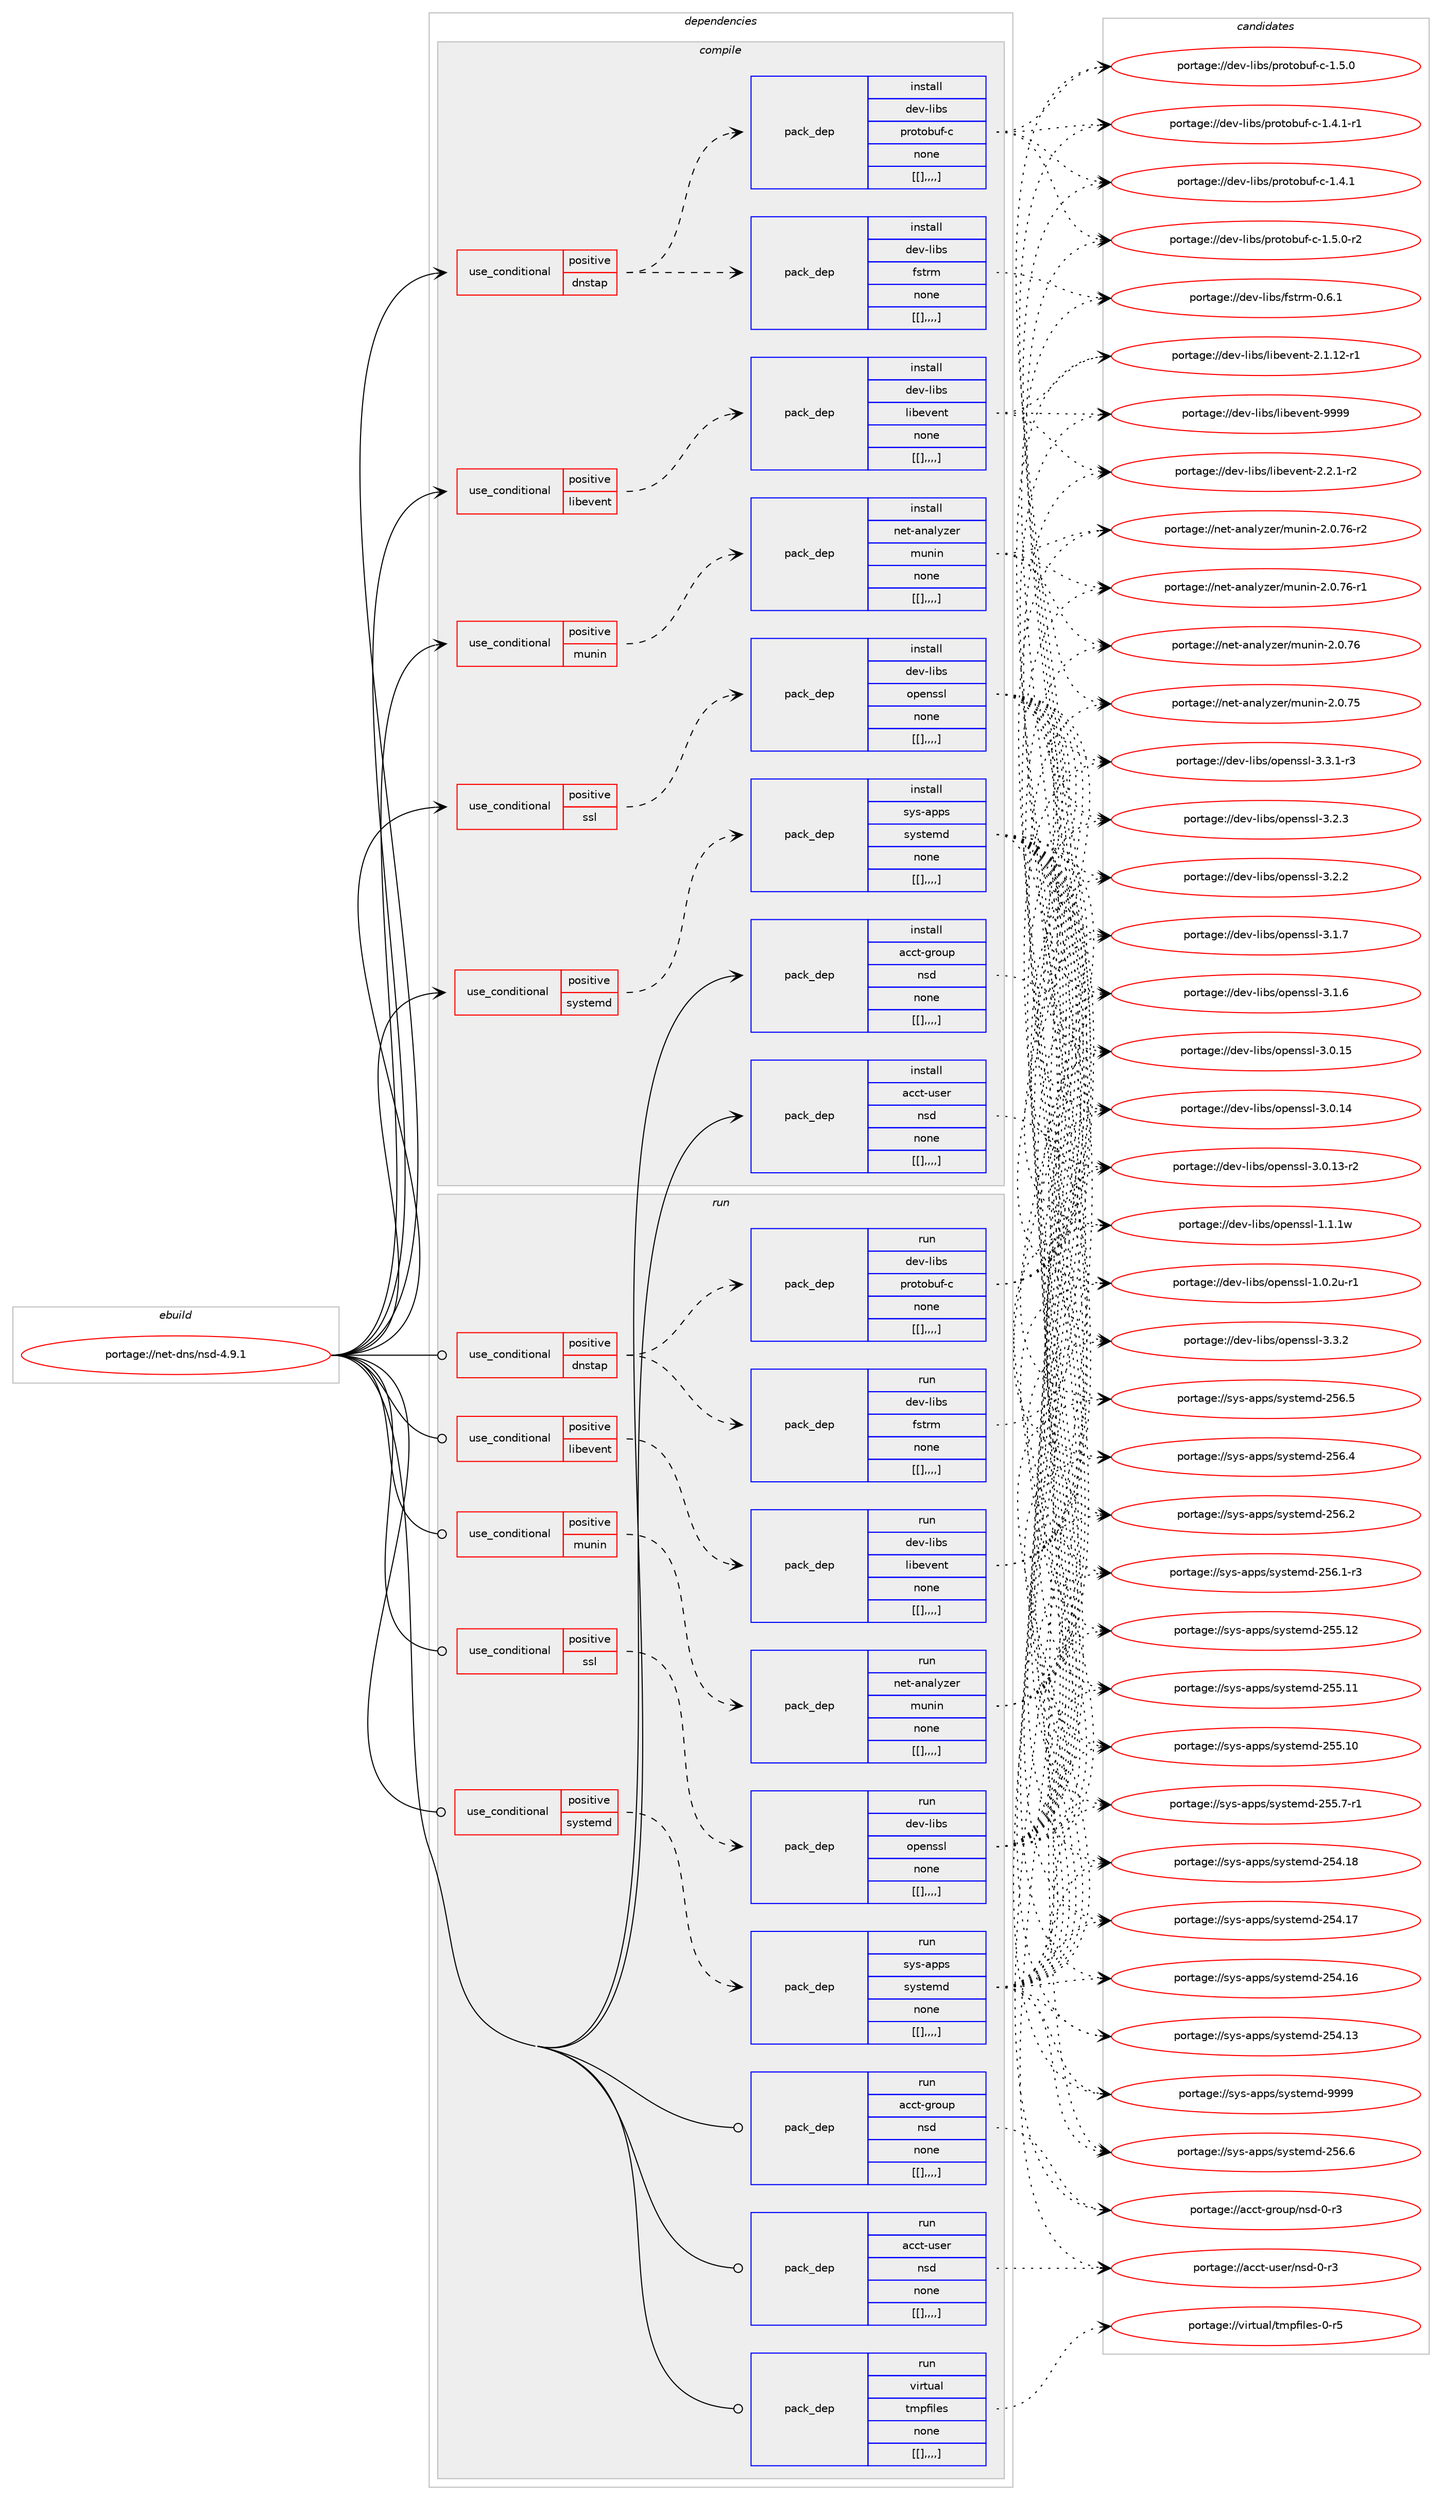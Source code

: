 digraph prolog {

# *************
# Graph options
# *************

newrank=true;
concentrate=true;
compound=true;
graph [rankdir=LR,fontname=Helvetica,fontsize=10,ranksep=1.5];#, ranksep=2.5, nodesep=0.2];
edge  [arrowhead=vee];
node  [fontname=Helvetica,fontsize=10];

# **********
# The ebuild
# **********

subgraph cluster_leftcol {
color=gray;
label=<<i>ebuild</i>>;
id [label="portage://net-dns/nsd-4.9.1", color=red, width=4, href="../net-dns/nsd-4.9.1.svg"];
}

# ****************
# The dependencies
# ****************

subgraph cluster_midcol {
color=gray;
label=<<i>dependencies</i>>;
subgraph cluster_compile {
fillcolor="#eeeeee";
style=filled;
label=<<i>compile</i>>;
subgraph cond94031 {
dependency357834 [label=<<TABLE BORDER="0" CELLBORDER="1" CELLSPACING="0" CELLPADDING="4"><TR><TD ROWSPAN="3" CELLPADDING="10">use_conditional</TD></TR><TR><TD>positive</TD></TR><TR><TD>dnstap</TD></TR></TABLE>>, shape=none, color=red];
subgraph pack261173 {
dependency357835 [label=<<TABLE BORDER="0" CELLBORDER="1" CELLSPACING="0" CELLPADDING="4" WIDTH="220"><TR><TD ROWSPAN="6" CELLPADDING="30">pack_dep</TD></TR><TR><TD WIDTH="110">install</TD></TR><TR><TD>dev-libs</TD></TR><TR><TD>fstrm</TD></TR><TR><TD>none</TD></TR><TR><TD>[[],,,,]</TD></TR></TABLE>>, shape=none, color=blue];
}
dependency357834:e -> dependency357835:w [weight=20,style="dashed",arrowhead="vee"];
subgraph pack261174 {
dependency357836 [label=<<TABLE BORDER="0" CELLBORDER="1" CELLSPACING="0" CELLPADDING="4" WIDTH="220"><TR><TD ROWSPAN="6" CELLPADDING="30">pack_dep</TD></TR><TR><TD WIDTH="110">install</TD></TR><TR><TD>dev-libs</TD></TR><TR><TD>protobuf-c</TD></TR><TR><TD>none</TD></TR><TR><TD>[[],,,,]</TD></TR></TABLE>>, shape=none, color=blue];
}
dependency357834:e -> dependency357836:w [weight=20,style="dashed",arrowhead="vee"];
}
id:e -> dependency357834:w [weight=20,style="solid",arrowhead="vee"];
subgraph cond94032 {
dependency357837 [label=<<TABLE BORDER="0" CELLBORDER="1" CELLSPACING="0" CELLPADDING="4"><TR><TD ROWSPAN="3" CELLPADDING="10">use_conditional</TD></TR><TR><TD>positive</TD></TR><TR><TD>libevent</TD></TR></TABLE>>, shape=none, color=red];
subgraph pack261175 {
dependency357838 [label=<<TABLE BORDER="0" CELLBORDER="1" CELLSPACING="0" CELLPADDING="4" WIDTH="220"><TR><TD ROWSPAN="6" CELLPADDING="30">pack_dep</TD></TR><TR><TD WIDTH="110">install</TD></TR><TR><TD>dev-libs</TD></TR><TR><TD>libevent</TD></TR><TR><TD>none</TD></TR><TR><TD>[[],,,,]</TD></TR></TABLE>>, shape=none, color=blue];
}
dependency357837:e -> dependency357838:w [weight=20,style="dashed",arrowhead="vee"];
}
id:e -> dependency357837:w [weight=20,style="solid",arrowhead="vee"];
subgraph cond94033 {
dependency357839 [label=<<TABLE BORDER="0" CELLBORDER="1" CELLSPACING="0" CELLPADDING="4"><TR><TD ROWSPAN="3" CELLPADDING="10">use_conditional</TD></TR><TR><TD>positive</TD></TR><TR><TD>munin</TD></TR></TABLE>>, shape=none, color=red];
subgraph pack261176 {
dependency357840 [label=<<TABLE BORDER="0" CELLBORDER="1" CELLSPACING="0" CELLPADDING="4" WIDTH="220"><TR><TD ROWSPAN="6" CELLPADDING="30">pack_dep</TD></TR><TR><TD WIDTH="110">install</TD></TR><TR><TD>net-analyzer</TD></TR><TR><TD>munin</TD></TR><TR><TD>none</TD></TR><TR><TD>[[],,,,]</TD></TR></TABLE>>, shape=none, color=blue];
}
dependency357839:e -> dependency357840:w [weight=20,style="dashed",arrowhead="vee"];
}
id:e -> dependency357839:w [weight=20,style="solid",arrowhead="vee"];
subgraph cond94034 {
dependency357841 [label=<<TABLE BORDER="0" CELLBORDER="1" CELLSPACING="0" CELLPADDING="4"><TR><TD ROWSPAN="3" CELLPADDING="10">use_conditional</TD></TR><TR><TD>positive</TD></TR><TR><TD>ssl</TD></TR></TABLE>>, shape=none, color=red];
subgraph pack261177 {
dependency357842 [label=<<TABLE BORDER="0" CELLBORDER="1" CELLSPACING="0" CELLPADDING="4" WIDTH="220"><TR><TD ROWSPAN="6" CELLPADDING="30">pack_dep</TD></TR><TR><TD WIDTH="110">install</TD></TR><TR><TD>dev-libs</TD></TR><TR><TD>openssl</TD></TR><TR><TD>none</TD></TR><TR><TD>[[],,,,]</TD></TR></TABLE>>, shape=none, color=blue];
}
dependency357841:e -> dependency357842:w [weight=20,style="dashed",arrowhead="vee"];
}
id:e -> dependency357841:w [weight=20,style="solid",arrowhead="vee"];
subgraph cond94035 {
dependency357843 [label=<<TABLE BORDER="0" CELLBORDER="1" CELLSPACING="0" CELLPADDING="4"><TR><TD ROWSPAN="3" CELLPADDING="10">use_conditional</TD></TR><TR><TD>positive</TD></TR><TR><TD>systemd</TD></TR></TABLE>>, shape=none, color=red];
subgraph pack261178 {
dependency357844 [label=<<TABLE BORDER="0" CELLBORDER="1" CELLSPACING="0" CELLPADDING="4" WIDTH="220"><TR><TD ROWSPAN="6" CELLPADDING="30">pack_dep</TD></TR><TR><TD WIDTH="110">install</TD></TR><TR><TD>sys-apps</TD></TR><TR><TD>systemd</TD></TR><TR><TD>none</TD></TR><TR><TD>[[],,,,]</TD></TR></TABLE>>, shape=none, color=blue];
}
dependency357843:e -> dependency357844:w [weight=20,style="dashed",arrowhead="vee"];
}
id:e -> dependency357843:w [weight=20,style="solid",arrowhead="vee"];
subgraph pack261179 {
dependency357845 [label=<<TABLE BORDER="0" CELLBORDER="1" CELLSPACING="0" CELLPADDING="4" WIDTH="220"><TR><TD ROWSPAN="6" CELLPADDING="30">pack_dep</TD></TR><TR><TD WIDTH="110">install</TD></TR><TR><TD>acct-group</TD></TR><TR><TD>nsd</TD></TR><TR><TD>none</TD></TR><TR><TD>[[],,,,]</TD></TR></TABLE>>, shape=none, color=blue];
}
id:e -> dependency357845:w [weight=20,style="solid",arrowhead="vee"];
subgraph pack261180 {
dependency357846 [label=<<TABLE BORDER="0" CELLBORDER="1" CELLSPACING="0" CELLPADDING="4" WIDTH="220"><TR><TD ROWSPAN="6" CELLPADDING="30">pack_dep</TD></TR><TR><TD WIDTH="110">install</TD></TR><TR><TD>acct-user</TD></TR><TR><TD>nsd</TD></TR><TR><TD>none</TD></TR><TR><TD>[[],,,,]</TD></TR></TABLE>>, shape=none, color=blue];
}
id:e -> dependency357846:w [weight=20,style="solid",arrowhead="vee"];
}
subgraph cluster_compileandrun {
fillcolor="#eeeeee";
style=filled;
label=<<i>compile and run</i>>;
}
subgraph cluster_run {
fillcolor="#eeeeee";
style=filled;
label=<<i>run</i>>;
subgraph cond94036 {
dependency357847 [label=<<TABLE BORDER="0" CELLBORDER="1" CELLSPACING="0" CELLPADDING="4"><TR><TD ROWSPAN="3" CELLPADDING="10">use_conditional</TD></TR><TR><TD>positive</TD></TR><TR><TD>dnstap</TD></TR></TABLE>>, shape=none, color=red];
subgraph pack261181 {
dependency357848 [label=<<TABLE BORDER="0" CELLBORDER="1" CELLSPACING="0" CELLPADDING="4" WIDTH="220"><TR><TD ROWSPAN="6" CELLPADDING="30">pack_dep</TD></TR><TR><TD WIDTH="110">run</TD></TR><TR><TD>dev-libs</TD></TR><TR><TD>fstrm</TD></TR><TR><TD>none</TD></TR><TR><TD>[[],,,,]</TD></TR></TABLE>>, shape=none, color=blue];
}
dependency357847:e -> dependency357848:w [weight=20,style="dashed",arrowhead="vee"];
subgraph pack261182 {
dependency357849 [label=<<TABLE BORDER="0" CELLBORDER="1" CELLSPACING="0" CELLPADDING="4" WIDTH="220"><TR><TD ROWSPAN="6" CELLPADDING="30">pack_dep</TD></TR><TR><TD WIDTH="110">run</TD></TR><TR><TD>dev-libs</TD></TR><TR><TD>protobuf-c</TD></TR><TR><TD>none</TD></TR><TR><TD>[[],,,,]</TD></TR></TABLE>>, shape=none, color=blue];
}
dependency357847:e -> dependency357849:w [weight=20,style="dashed",arrowhead="vee"];
}
id:e -> dependency357847:w [weight=20,style="solid",arrowhead="odot"];
subgraph cond94037 {
dependency357850 [label=<<TABLE BORDER="0" CELLBORDER="1" CELLSPACING="0" CELLPADDING="4"><TR><TD ROWSPAN="3" CELLPADDING="10">use_conditional</TD></TR><TR><TD>positive</TD></TR><TR><TD>libevent</TD></TR></TABLE>>, shape=none, color=red];
subgraph pack261183 {
dependency357851 [label=<<TABLE BORDER="0" CELLBORDER="1" CELLSPACING="0" CELLPADDING="4" WIDTH="220"><TR><TD ROWSPAN="6" CELLPADDING="30">pack_dep</TD></TR><TR><TD WIDTH="110">run</TD></TR><TR><TD>dev-libs</TD></TR><TR><TD>libevent</TD></TR><TR><TD>none</TD></TR><TR><TD>[[],,,,]</TD></TR></TABLE>>, shape=none, color=blue];
}
dependency357850:e -> dependency357851:w [weight=20,style="dashed",arrowhead="vee"];
}
id:e -> dependency357850:w [weight=20,style="solid",arrowhead="odot"];
subgraph cond94038 {
dependency357852 [label=<<TABLE BORDER="0" CELLBORDER="1" CELLSPACING="0" CELLPADDING="4"><TR><TD ROWSPAN="3" CELLPADDING="10">use_conditional</TD></TR><TR><TD>positive</TD></TR><TR><TD>munin</TD></TR></TABLE>>, shape=none, color=red];
subgraph pack261184 {
dependency357853 [label=<<TABLE BORDER="0" CELLBORDER="1" CELLSPACING="0" CELLPADDING="4" WIDTH="220"><TR><TD ROWSPAN="6" CELLPADDING="30">pack_dep</TD></TR><TR><TD WIDTH="110">run</TD></TR><TR><TD>net-analyzer</TD></TR><TR><TD>munin</TD></TR><TR><TD>none</TD></TR><TR><TD>[[],,,,]</TD></TR></TABLE>>, shape=none, color=blue];
}
dependency357852:e -> dependency357853:w [weight=20,style="dashed",arrowhead="vee"];
}
id:e -> dependency357852:w [weight=20,style="solid",arrowhead="odot"];
subgraph cond94039 {
dependency357854 [label=<<TABLE BORDER="0" CELLBORDER="1" CELLSPACING="0" CELLPADDING="4"><TR><TD ROWSPAN="3" CELLPADDING="10">use_conditional</TD></TR><TR><TD>positive</TD></TR><TR><TD>ssl</TD></TR></TABLE>>, shape=none, color=red];
subgraph pack261185 {
dependency357855 [label=<<TABLE BORDER="0" CELLBORDER="1" CELLSPACING="0" CELLPADDING="4" WIDTH="220"><TR><TD ROWSPAN="6" CELLPADDING="30">pack_dep</TD></TR><TR><TD WIDTH="110">run</TD></TR><TR><TD>dev-libs</TD></TR><TR><TD>openssl</TD></TR><TR><TD>none</TD></TR><TR><TD>[[],,,,]</TD></TR></TABLE>>, shape=none, color=blue];
}
dependency357854:e -> dependency357855:w [weight=20,style="dashed",arrowhead="vee"];
}
id:e -> dependency357854:w [weight=20,style="solid",arrowhead="odot"];
subgraph cond94040 {
dependency357856 [label=<<TABLE BORDER="0" CELLBORDER="1" CELLSPACING="0" CELLPADDING="4"><TR><TD ROWSPAN="3" CELLPADDING="10">use_conditional</TD></TR><TR><TD>positive</TD></TR><TR><TD>systemd</TD></TR></TABLE>>, shape=none, color=red];
subgraph pack261186 {
dependency357857 [label=<<TABLE BORDER="0" CELLBORDER="1" CELLSPACING="0" CELLPADDING="4" WIDTH="220"><TR><TD ROWSPAN="6" CELLPADDING="30">pack_dep</TD></TR><TR><TD WIDTH="110">run</TD></TR><TR><TD>sys-apps</TD></TR><TR><TD>systemd</TD></TR><TR><TD>none</TD></TR><TR><TD>[[],,,,]</TD></TR></TABLE>>, shape=none, color=blue];
}
dependency357856:e -> dependency357857:w [weight=20,style="dashed",arrowhead="vee"];
}
id:e -> dependency357856:w [weight=20,style="solid",arrowhead="odot"];
subgraph pack261187 {
dependency357858 [label=<<TABLE BORDER="0" CELLBORDER="1" CELLSPACING="0" CELLPADDING="4" WIDTH="220"><TR><TD ROWSPAN="6" CELLPADDING="30">pack_dep</TD></TR><TR><TD WIDTH="110">run</TD></TR><TR><TD>acct-group</TD></TR><TR><TD>nsd</TD></TR><TR><TD>none</TD></TR><TR><TD>[[],,,,]</TD></TR></TABLE>>, shape=none, color=blue];
}
id:e -> dependency357858:w [weight=20,style="solid",arrowhead="odot"];
subgraph pack261188 {
dependency357859 [label=<<TABLE BORDER="0" CELLBORDER="1" CELLSPACING="0" CELLPADDING="4" WIDTH="220"><TR><TD ROWSPAN="6" CELLPADDING="30">pack_dep</TD></TR><TR><TD WIDTH="110">run</TD></TR><TR><TD>acct-user</TD></TR><TR><TD>nsd</TD></TR><TR><TD>none</TD></TR><TR><TD>[[],,,,]</TD></TR></TABLE>>, shape=none, color=blue];
}
id:e -> dependency357859:w [weight=20,style="solid",arrowhead="odot"];
subgraph pack261189 {
dependency357860 [label=<<TABLE BORDER="0" CELLBORDER="1" CELLSPACING="0" CELLPADDING="4" WIDTH="220"><TR><TD ROWSPAN="6" CELLPADDING="30">pack_dep</TD></TR><TR><TD WIDTH="110">run</TD></TR><TR><TD>virtual</TD></TR><TR><TD>tmpfiles</TD></TR><TR><TD>none</TD></TR><TR><TD>[[],,,,]</TD></TR></TABLE>>, shape=none, color=blue];
}
id:e -> dependency357860:w [weight=20,style="solid",arrowhead="odot"];
}
}

# **************
# The candidates
# **************

subgraph cluster_choices {
rank=same;
color=gray;
label=<<i>candidates</i>>;

subgraph choice261173 {
color=black;
nodesep=1;
choice100101118451081059811547102115116114109454846544649 [label="portage://dev-libs/fstrm-0.6.1", color=red, width=4,href="../dev-libs/fstrm-0.6.1.svg"];
dependency357835:e -> choice100101118451081059811547102115116114109454846544649:w [style=dotted,weight="100"];
}
subgraph choice261174 {
color=black;
nodesep=1;
choice1001011184510810598115471121141111161119811710245994549465346484511450 [label="portage://dev-libs/protobuf-c-1.5.0-r2", color=red, width=4,href="../dev-libs/protobuf-c-1.5.0-r2.svg"];
choice100101118451081059811547112114111116111981171024599454946534648 [label="portage://dev-libs/protobuf-c-1.5.0", color=red, width=4,href="../dev-libs/protobuf-c-1.5.0.svg"];
choice1001011184510810598115471121141111161119811710245994549465246494511449 [label="portage://dev-libs/protobuf-c-1.4.1-r1", color=red, width=4,href="../dev-libs/protobuf-c-1.4.1-r1.svg"];
choice100101118451081059811547112114111116111981171024599454946524649 [label="portage://dev-libs/protobuf-c-1.4.1", color=red, width=4,href="../dev-libs/protobuf-c-1.4.1.svg"];
dependency357836:e -> choice1001011184510810598115471121141111161119811710245994549465346484511450:w [style=dotted,weight="100"];
dependency357836:e -> choice100101118451081059811547112114111116111981171024599454946534648:w [style=dotted,weight="100"];
dependency357836:e -> choice1001011184510810598115471121141111161119811710245994549465246494511449:w [style=dotted,weight="100"];
dependency357836:e -> choice100101118451081059811547112114111116111981171024599454946524649:w [style=dotted,weight="100"];
}
subgraph choice261175 {
color=black;
nodesep=1;
choice100101118451081059811547108105981011181011101164557575757 [label="portage://dev-libs/libevent-9999", color=red, width=4,href="../dev-libs/libevent-9999.svg"];
choice100101118451081059811547108105981011181011101164550465046494511450 [label="portage://dev-libs/libevent-2.2.1-r2", color=red, width=4,href="../dev-libs/libevent-2.2.1-r2.svg"];
choice10010111845108105981154710810598101118101110116455046494649504511449 [label="portage://dev-libs/libevent-2.1.12-r1", color=red, width=4,href="../dev-libs/libevent-2.1.12-r1.svg"];
dependency357838:e -> choice100101118451081059811547108105981011181011101164557575757:w [style=dotted,weight="100"];
dependency357838:e -> choice100101118451081059811547108105981011181011101164550465046494511450:w [style=dotted,weight="100"];
dependency357838:e -> choice10010111845108105981154710810598101118101110116455046494649504511449:w [style=dotted,weight="100"];
}
subgraph choice261176 {
color=black;
nodesep=1;
choice11010111645971109710812112210111447109117110105110455046484655544511450 [label="portage://net-analyzer/munin-2.0.76-r2", color=red, width=4,href="../net-analyzer/munin-2.0.76-r2.svg"];
choice11010111645971109710812112210111447109117110105110455046484655544511449 [label="portage://net-analyzer/munin-2.0.76-r1", color=red, width=4,href="../net-analyzer/munin-2.0.76-r1.svg"];
choice1101011164597110971081211221011144710911711010511045504648465554 [label="portage://net-analyzer/munin-2.0.76", color=red, width=4,href="../net-analyzer/munin-2.0.76.svg"];
choice1101011164597110971081211221011144710911711010511045504648465553 [label="portage://net-analyzer/munin-2.0.75", color=red, width=4,href="../net-analyzer/munin-2.0.75.svg"];
dependency357840:e -> choice11010111645971109710812112210111447109117110105110455046484655544511450:w [style=dotted,weight="100"];
dependency357840:e -> choice11010111645971109710812112210111447109117110105110455046484655544511449:w [style=dotted,weight="100"];
dependency357840:e -> choice1101011164597110971081211221011144710911711010511045504648465554:w [style=dotted,weight="100"];
dependency357840:e -> choice1101011164597110971081211221011144710911711010511045504648465553:w [style=dotted,weight="100"];
}
subgraph choice261177 {
color=black;
nodesep=1;
choice100101118451081059811547111112101110115115108455146514650 [label="portage://dev-libs/openssl-3.3.2", color=red, width=4,href="../dev-libs/openssl-3.3.2.svg"];
choice1001011184510810598115471111121011101151151084551465146494511451 [label="portage://dev-libs/openssl-3.3.1-r3", color=red, width=4,href="../dev-libs/openssl-3.3.1-r3.svg"];
choice100101118451081059811547111112101110115115108455146504651 [label="portage://dev-libs/openssl-3.2.3", color=red, width=4,href="../dev-libs/openssl-3.2.3.svg"];
choice100101118451081059811547111112101110115115108455146504650 [label="portage://dev-libs/openssl-3.2.2", color=red, width=4,href="../dev-libs/openssl-3.2.2.svg"];
choice100101118451081059811547111112101110115115108455146494655 [label="portage://dev-libs/openssl-3.1.7", color=red, width=4,href="../dev-libs/openssl-3.1.7.svg"];
choice100101118451081059811547111112101110115115108455146494654 [label="portage://dev-libs/openssl-3.1.6", color=red, width=4,href="../dev-libs/openssl-3.1.6.svg"];
choice10010111845108105981154711111210111011511510845514648464953 [label="portage://dev-libs/openssl-3.0.15", color=red, width=4,href="../dev-libs/openssl-3.0.15.svg"];
choice10010111845108105981154711111210111011511510845514648464952 [label="portage://dev-libs/openssl-3.0.14", color=red, width=4,href="../dev-libs/openssl-3.0.14.svg"];
choice100101118451081059811547111112101110115115108455146484649514511450 [label="portage://dev-libs/openssl-3.0.13-r2", color=red, width=4,href="../dev-libs/openssl-3.0.13-r2.svg"];
choice100101118451081059811547111112101110115115108454946494649119 [label="portage://dev-libs/openssl-1.1.1w", color=red, width=4,href="../dev-libs/openssl-1.1.1w.svg"];
choice1001011184510810598115471111121011101151151084549464846501174511449 [label="portage://dev-libs/openssl-1.0.2u-r1", color=red, width=4,href="../dev-libs/openssl-1.0.2u-r1.svg"];
dependency357842:e -> choice100101118451081059811547111112101110115115108455146514650:w [style=dotted,weight="100"];
dependency357842:e -> choice1001011184510810598115471111121011101151151084551465146494511451:w [style=dotted,weight="100"];
dependency357842:e -> choice100101118451081059811547111112101110115115108455146504651:w [style=dotted,weight="100"];
dependency357842:e -> choice100101118451081059811547111112101110115115108455146504650:w [style=dotted,weight="100"];
dependency357842:e -> choice100101118451081059811547111112101110115115108455146494655:w [style=dotted,weight="100"];
dependency357842:e -> choice100101118451081059811547111112101110115115108455146494654:w [style=dotted,weight="100"];
dependency357842:e -> choice10010111845108105981154711111210111011511510845514648464953:w [style=dotted,weight="100"];
dependency357842:e -> choice10010111845108105981154711111210111011511510845514648464952:w [style=dotted,weight="100"];
dependency357842:e -> choice100101118451081059811547111112101110115115108455146484649514511450:w [style=dotted,weight="100"];
dependency357842:e -> choice100101118451081059811547111112101110115115108454946494649119:w [style=dotted,weight="100"];
dependency357842:e -> choice1001011184510810598115471111121011101151151084549464846501174511449:w [style=dotted,weight="100"];
}
subgraph choice261178 {
color=black;
nodesep=1;
choice1151211154597112112115471151211151161011091004557575757 [label="portage://sys-apps/systemd-9999", color=red, width=4,href="../sys-apps/systemd-9999.svg"];
choice115121115459711211211547115121115116101109100455053544654 [label="portage://sys-apps/systemd-256.6", color=red, width=4,href="../sys-apps/systemd-256.6.svg"];
choice115121115459711211211547115121115116101109100455053544653 [label="portage://sys-apps/systemd-256.5", color=red, width=4,href="../sys-apps/systemd-256.5.svg"];
choice115121115459711211211547115121115116101109100455053544652 [label="portage://sys-apps/systemd-256.4", color=red, width=4,href="../sys-apps/systemd-256.4.svg"];
choice115121115459711211211547115121115116101109100455053544650 [label="portage://sys-apps/systemd-256.2", color=red, width=4,href="../sys-apps/systemd-256.2.svg"];
choice1151211154597112112115471151211151161011091004550535446494511451 [label="portage://sys-apps/systemd-256.1-r3", color=red, width=4,href="../sys-apps/systemd-256.1-r3.svg"];
choice11512111545971121121154711512111511610110910045505353464950 [label="portage://sys-apps/systemd-255.12", color=red, width=4,href="../sys-apps/systemd-255.12.svg"];
choice11512111545971121121154711512111511610110910045505353464949 [label="portage://sys-apps/systemd-255.11", color=red, width=4,href="../sys-apps/systemd-255.11.svg"];
choice11512111545971121121154711512111511610110910045505353464948 [label="portage://sys-apps/systemd-255.10", color=red, width=4,href="../sys-apps/systemd-255.10.svg"];
choice1151211154597112112115471151211151161011091004550535346554511449 [label="portage://sys-apps/systemd-255.7-r1", color=red, width=4,href="../sys-apps/systemd-255.7-r1.svg"];
choice11512111545971121121154711512111511610110910045505352464956 [label="portage://sys-apps/systemd-254.18", color=red, width=4,href="../sys-apps/systemd-254.18.svg"];
choice11512111545971121121154711512111511610110910045505352464955 [label="portage://sys-apps/systemd-254.17", color=red, width=4,href="../sys-apps/systemd-254.17.svg"];
choice11512111545971121121154711512111511610110910045505352464954 [label="portage://sys-apps/systemd-254.16", color=red, width=4,href="../sys-apps/systemd-254.16.svg"];
choice11512111545971121121154711512111511610110910045505352464951 [label="portage://sys-apps/systemd-254.13", color=red, width=4,href="../sys-apps/systemd-254.13.svg"];
dependency357844:e -> choice1151211154597112112115471151211151161011091004557575757:w [style=dotted,weight="100"];
dependency357844:e -> choice115121115459711211211547115121115116101109100455053544654:w [style=dotted,weight="100"];
dependency357844:e -> choice115121115459711211211547115121115116101109100455053544653:w [style=dotted,weight="100"];
dependency357844:e -> choice115121115459711211211547115121115116101109100455053544652:w [style=dotted,weight="100"];
dependency357844:e -> choice115121115459711211211547115121115116101109100455053544650:w [style=dotted,weight="100"];
dependency357844:e -> choice1151211154597112112115471151211151161011091004550535446494511451:w [style=dotted,weight="100"];
dependency357844:e -> choice11512111545971121121154711512111511610110910045505353464950:w [style=dotted,weight="100"];
dependency357844:e -> choice11512111545971121121154711512111511610110910045505353464949:w [style=dotted,weight="100"];
dependency357844:e -> choice11512111545971121121154711512111511610110910045505353464948:w [style=dotted,weight="100"];
dependency357844:e -> choice1151211154597112112115471151211151161011091004550535346554511449:w [style=dotted,weight="100"];
dependency357844:e -> choice11512111545971121121154711512111511610110910045505352464956:w [style=dotted,weight="100"];
dependency357844:e -> choice11512111545971121121154711512111511610110910045505352464955:w [style=dotted,weight="100"];
dependency357844:e -> choice11512111545971121121154711512111511610110910045505352464954:w [style=dotted,weight="100"];
dependency357844:e -> choice11512111545971121121154711512111511610110910045505352464951:w [style=dotted,weight="100"];
}
subgraph choice261179 {
color=black;
nodesep=1;
choice979999116451031141111171124711011510045484511451 [label="portage://acct-group/nsd-0-r3", color=red, width=4,href="../acct-group/nsd-0-r3.svg"];
dependency357845:e -> choice979999116451031141111171124711011510045484511451:w [style=dotted,weight="100"];
}
subgraph choice261180 {
color=black;
nodesep=1;
choice979999116451171151011144711011510045484511451 [label="portage://acct-user/nsd-0-r3", color=red, width=4,href="../acct-user/nsd-0-r3.svg"];
dependency357846:e -> choice979999116451171151011144711011510045484511451:w [style=dotted,weight="100"];
}
subgraph choice261181 {
color=black;
nodesep=1;
choice100101118451081059811547102115116114109454846544649 [label="portage://dev-libs/fstrm-0.6.1", color=red, width=4,href="../dev-libs/fstrm-0.6.1.svg"];
dependency357848:e -> choice100101118451081059811547102115116114109454846544649:w [style=dotted,weight="100"];
}
subgraph choice261182 {
color=black;
nodesep=1;
choice1001011184510810598115471121141111161119811710245994549465346484511450 [label="portage://dev-libs/protobuf-c-1.5.0-r2", color=red, width=4,href="../dev-libs/protobuf-c-1.5.0-r2.svg"];
choice100101118451081059811547112114111116111981171024599454946534648 [label="portage://dev-libs/protobuf-c-1.5.0", color=red, width=4,href="../dev-libs/protobuf-c-1.5.0.svg"];
choice1001011184510810598115471121141111161119811710245994549465246494511449 [label="portage://dev-libs/protobuf-c-1.4.1-r1", color=red, width=4,href="../dev-libs/protobuf-c-1.4.1-r1.svg"];
choice100101118451081059811547112114111116111981171024599454946524649 [label="portage://dev-libs/protobuf-c-1.4.1", color=red, width=4,href="../dev-libs/protobuf-c-1.4.1.svg"];
dependency357849:e -> choice1001011184510810598115471121141111161119811710245994549465346484511450:w [style=dotted,weight="100"];
dependency357849:e -> choice100101118451081059811547112114111116111981171024599454946534648:w [style=dotted,weight="100"];
dependency357849:e -> choice1001011184510810598115471121141111161119811710245994549465246494511449:w [style=dotted,weight="100"];
dependency357849:e -> choice100101118451081059811547112114111116111981171024599454946524649:w [style=dotted,weight="100"];
}
subgraph choice261183 {
color=black;
nodesep=1;
choice100101118451081059811547108105981011181011101164557575757 [label="portage://dev-libs/libevent-9999", color=red, width=4,href="../dev-libs/libevent-9999.svg"];
choice100101118451081059811547108105981011181011101164550465046494511450 [label="portage://dev-libs/libevent-2.2.1-r2", color=red, width=4,href="../dev-libs/libevent-2.2.1-r2.svg"];
choice10010111845108105981154710810598101118101110116455046494649504511449 [label="portage://dev-libs/libevent-2.1.12-r1", color=red, width=4,href="../dev-libs/libevent-2.1.12-r1.svg"];
dependency357851:e -> choice100101118451081059811547108105981011181011101164557575757:w [style=dotted,weight="100"];
dependency357851:e -> choice100101118451081059811547108105981011181011101164550465046494511450:w [style=dotted,weight="100"];
dependency357851:e -> choice10010111845108105981154710810598101118101110116455046494649504511449:w [style=dotted,weight="100"];
}
subgraph choice261184 {
color=black;
nodesep=1;
choice11010111645971109710812112210111447109117110105110455046484655544511450 [label="portage://net-analyzer/munin-2.0.76-r2", color=red, width=4,href="../net-analyzer/munin-2.0.76-r2.svg"];
choice11010111645971109710812112210111447109117110105110455046484655544511449 [label="portage://net-analyzer/munin-2.0.76-r1", color=red, width=4,href="../net-analyzer/munin-2.0.76-r1.svg"];
choice1101011164597110971081211221011144710911711010511045504648465554 [label="portage://net-analyzer/munin-2.0.76", color=red, width=4,href="../net-analyzer/munin-2.0.76.svg"];
choice1101011164597110971081211221011144710911711010511045504648465553 [label="portage://net-analyzer/munin-2.0.75", color=red, width=4,href="../net-analyzer/munin-2.0.75.svg"];
dependency357853:e -> choice11010111645971109710812112210111447109117110105110455046484655544511450:w [style=dotted,weight="100"];
dependency357853:e -> choice11010111645971109710812112210111447109117110105110455046484655544511449:w [style=dotted,weight="100"];
dependency357853:e -> choice1101011164597110971081211221011144710911711010511045504648465554:w [style=dotted,weight="100"];
dependency357853:e -> choice1101011164597110971081211221011144710911711010511045504648465553:w [style=dotted,weight="100"];
}
subgraph choice261185 {
color=black;
nodesep=1;
choice100101118451081059811547111112101110115115108455146514650 [label="portage://dev-libs/openssl-3.3.2", color=red, width=4,href="../dev-libs/openssl-3.3.2.svg"];
choice1001011184510810598115471111121011101151151084551465146494511451 [label="portage://dev-libs/openssl-3.3.1-r3", color=red, width=4,href="../dev-libs/openssl-3.3.1-r3.svg"];
choice100101118451081059811547111112101110115115108455146504651 [label="portage://dev-libs/openssl-3.2.3", color=red, width=4,href="../dev-libs/openssl-3.2.3.svg"];
choice100101118451081059811547111112101110115115108455146504650 [label="portage://dev-libs/openssl-3.2.2", color=red, width=4,href="../dev-libs/openssl-3.2.2.svg"];
choice100101118451081059811547111112101110115115108455146494655 [label="portage://dev-libs/openssl-3.1.7", color=red, width=4,href="../dev-libs/openssl-3.1.7.svg"];
choice100101118451081059811547111112101110115115108455146494654 [label="portage://dev-libs/openssl-3.1.6", color=red, width=4,href="../dev-libs/openssl-3.1.6.svg"];
choice10010111845108105981154711111210111011511510845514648464953 [label="portage://dev-libs/openssl-3.0.15", color=red, width=4,href="../dev-libs/openssl-3.0.15.svg"];
choice10010111845108105981154711111210111011511510845514648464952 [label="portage://dev-libs/openssl-3.0.14", color=red, width=4,href="../dev-libs/openssl-3.0.14.svg"];
choice100101118451081059811547111112101110115115108455146484649514511450 [label="portage://dev-libs/openssl-3.0.13-r2", color=red, width=4,href="../dev-libs/openssl-3.0.13-r2.svg"];
choice100101118451081059811547111112101110115115108454946494649119 [label="portage://dev-libs/openssl-1.1.1w", color=red, width=4,href="../dev-libs/openssl-1.1.1w.svg"];
choice1001011184510810598115471111121011101151151084549464846501174511449 [label="portage://dev-libs/openssl-1.0.2u-r1", color=red, width=4,href="../dev-libs/openssl-1.0.2u-r1.svg"];
dependency357855:e -> choice100101118451081059811547111112101110115115108455146514650:w [style=dotted,weight="100"];
dependency357855:e -> choice1001011184510810598115471111121011101151151084551465146494511451:w [style=dotted,weight="100"];
dependency357855:e -> choice100101118451081059811547111112101110115115108455146504651:w [style=dotted,weight="100"];
dependency357855:e -> choice100101118451081059811547111112101110115115108455146504650:w [style=dotted,weight="100"];
dependency357855:e -> choice100101118451081059811547111112101110115115108455146494655:w [style=dotted,weight="100"];
dependency357855:e -> choice100101118451081059811547111112101110115115108455146494654:w [style=dotted,weight="100"];
dependency357855:e -> choice10010111845108105981154711111210111011511510845514648464953:w [style=dotted,weight="100"];
dependency357855:e -> choice10010111845108105981154711111210111011511510845514648464952:w [style=dotted,weight="100"];
dependency357855:e -> choice100101118451081059811547111112101110115115108455146484649514511450:w [style=dotted,weight="100"];
dependency357855:e -> choice100101118451081059811547111112101110115115108454946494649119:w [style=dotted,weight="100"];
dependency357855:e -> choice1001011184510810598115471111121011101151151084549464846501174511449:w [style=dotted,weight="100"];
}
subgraph choice261186 {
color=black;
nodesep=1;
choice1151211154597112112115471151211151161011091004557575757 [label="portage://sys-apps/systemd-9999", color=red, width=4,href="../sys-apps/systemd-9999.svg"];
choice115121115459711211211547115121115116101109100455053544654 [label="portage://sys-apps/systemd-256.6", color=red, width=4,href="../sys-apps/systemd-256.6.svg"];
choice115121115459711211211547115121115116101109100455053544653 [label="portage://sys-apps/systemd-256.5", color=red, width=4,href="../sys-apps/systemd-256.5.svg"];
choice115121115459711211211547115121115116101109100455053544652 [label="portage://sys-apps/systemd-256.4", color=red, width=4,href="../sys-apps/systemd-256.4.svg"];
choice115121115459711211211547115121115116101109100455053544650 [label="portage://sys-apps/systemd-256.2", color=red, width=4,href="../sys-apps/systemd-256.2.svg"];
choice1151211154597112112115471151211151161011091004550535446494511451 [label="portage://sys-apps/systemd-256.1-r3", color=red, width=4,href="../sys-apps/systemd-256.1-r3.svg"];
choice11512111545971121121154711512111511610110910045505353464950 [label="portage://sys-apps/systemd-255.12", color=red, width=4,href="../sys-apps/systemd-255.12.svg"];
choice11512111545971121121154711512111511610110910045505353464949 [label="portage://sys-apps/systemd-255.11", color=red, width=4,href="../sys-apps/systemd-255.11.svg"];
choice11512111545971121121154711512111511610110910045505353464948 [label="portage://sys-apps/systemd-255.10", color=red, width=4,href="../sys-apps/systemd-255.10.svg"];
choice1151211154597112112115471151211151161011091004550535346554511449 [label="portage://sys-apps/systemd-255.7-r1", color=red, width=4,href="../sys-apps/systemd-255.7-r1.svg"];
choice11512111545971121121154711512111511610110910045505352464956 [label="portage://sys-apps/systemd-254.18", color=red, width=4,href="../sys-apps/systemd-254.18.svg"];
choice11512111545971121121154711512111511610110910045505352464955 [label="portage://sys-apps/systemd-254.17", color=red, width=4,href="../sys-apps/systemd-254.17.svg"];
choice11512111545971121121154711512111511610110910045505352464954 [label="portage://sys-apps/systemd-254.16", color=red, width=4,href="../sys-apps/systemd-254.16.svg"];
choice11512111545971121121154711512111511610110910045505352464951 [label="portage://sys-apps/systemd-254.13", color=red, width=4,href="../sys-apps/systemd-254.13.svg"];
dependency357857:e -> choice1151211154597112112115471151211151161011091004557575757:w [style=dotted,weight="100"];
dependency357857:e -> choice115121115459711211211547115121115116101109100455053544654:w [style=dotted,weight="100"];
dependency357857:e -> choice115121115459711211211547115121115116101109100455053544653:w [style=dotted,weight="100"];
dependency357857:e -> choice115121115459711211211547115121115116101109100455053544652:w [style=dotted,weight="100"];
dependency357857:e -> choice115121115459711211211547115121115116101109100455053544650:w [style=dotted,weight="100"];
dependency357857:e -> choice1151211154597112112115471151211151161011091004550535446494511451:w [style=dotted,weight="100"];
dependency357857:e -> choice11512111545971121121154711512111511610110910045505353464950:w [style=dotted,weight="100"];
dependency357857:e -> choice11512111545971121121154711512111511610110910045505353464949:w [style=dotted,weight="100"];
dependency357857:e -> choice11512111545971121121154711512111511610110910045505353464948:w [style=dotted,weight="100"];
dependency357857:e -> choice1151211154597112112115471151211151161011091004550535346554511449:w [style=dotted,weight="100"];
dependency357857:e -> choice11512111545971121121154711512111511610110910045505352464956:w [style=dotted,weight="100"];
dependency357857:e -> choice11512111545971121121154711512111511610110910045505352464955:w [style=dotted,weight="100"];
dependency357857:e -> choice11512111545971121121154711512111511610110910045505352464954:w [style=dotted,weight="100"];
dependency357857:e -> choice11512111545971121121154711512111511610110910045505352464951:w [style=dotted,weight="100"];
}
subgraph choice261187 {
color=black;
nodesep=1;
choice979999116451031141111171124711011510045484511451 [label="portage://acct-group/nsd-0-r3", color=red, width=4,href="../acct-group/nsd-0-r3.svg"];
dependency357858:e -> choice979999116451031141111171124711011510045484511451:w [style=dotted,weight="100"];
}
subgraph choice261188 {
color=black;
nodesep=1;
choice979999116451171151011144711011510045484511451 [label="portage://acct-user/nsd-0-r3", color=red, width=4,href="../acct-user/nsd-0-r3.svg"];
dependency357859:e -> choice979999116451171151011144711011510045484511451:w [style=dotted,weight="100"];
}
subgraph choice261189 {
color=black;
nodesep=1;
choice118105114116117971084711610911210210510810111545484511453 [label="portage://virtual/tmpfiles-0-r5", color=red, width=4,href="../virtual/tmpfiles-0-r5.svg"];
dependency357860:e -> choice118105114116117971084711610911210210510810111545484511453:w [style=dotted,weight="100"];
}
}

}
